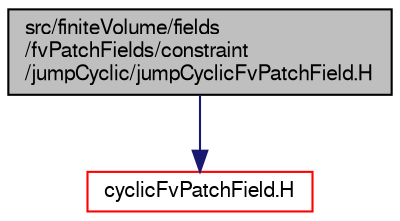 digraph "src/finiteVolume/fields/fvPatchFields/constraint/jumpCyclic/jumpCyclicFvPatchField.H"
{
  bgcolor="transparent";
  edge [fontname="FreeSans",fontsize="10",labelfontname="FreeSans",labelfontsize="10"];
  node [fontname="FreeSans",fontsize="10",shape=record];
  Node1 [label="src/finiteVolume/fields\l/fvPatchFields/constraint\l/jumpCyclic/jumpCyclicFvPatchField.H",height=0.2,width=0.4,color="black", fillcolor="grey75", style="filled" fontcolor="black"];
  Node1 -> Node2 [color="midnightblue",fontsize="10",style="solid",fontname="FreeSans"];
  Node2 [label="cyclicFvPatchField.H",height=0.2,width=0.4,color="red",URL="$a04780.html"];
}
